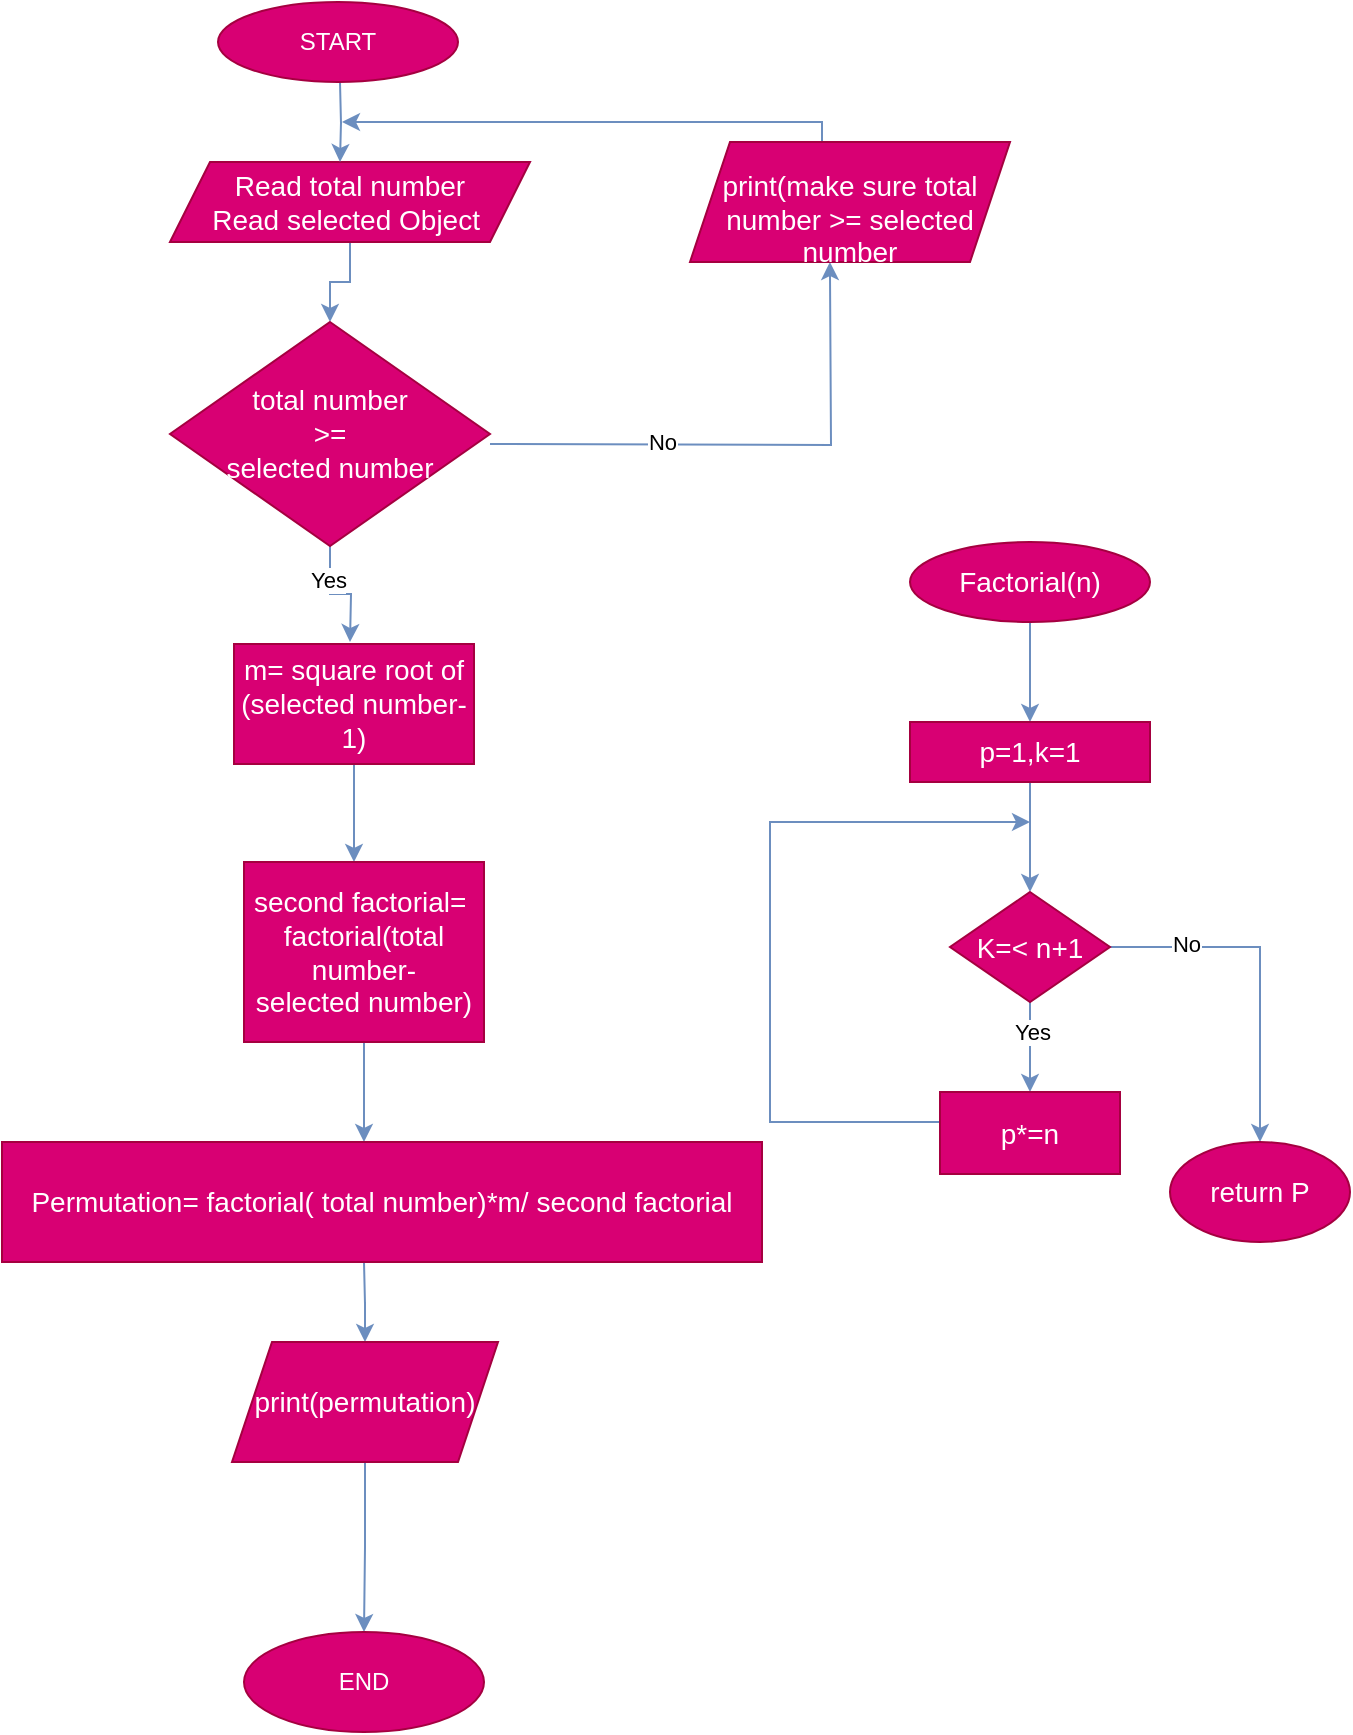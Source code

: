 <mxfile version="24.0.6" type="device">
  <diagram name="Page-1" id="KJRdYgit8JWi-fb1R5aT">
    <mxGraphModel dx="1050" dy="522" grid="1" gridSize="10" guides="1" tooltips="1" connect="1" arrows="1" fold="1" page="1" pageScale="1" pageWidth="850" pageHeight="1100" math="0" shadow="0">
      <root>
        <mxCell id="0" />
        <mxCell id="1" parent="0" />
        <mxCell id="zMsOSPzyPLm8qp2Yo-B3-2" value="" style="edgeStyle=orthogonalEdgeStyle;rounded=0;orthogonalLoop=1;jettySize=auto;html=1;fillColor=#dae8fc;strokeColor=#6c8ebf;" parent="1" source="Z3v4uQsJSfaoiXQgOx_b-1" target="Z3v4uQsJSfaoiXQgOx_b-4" edge="1">
          <mxGeometry relative="1" as="geometry" />
        </mxCell>
        <mxCell id="Z3v4uQsJSfaoiXQgOx_b-1" value="&lt;font style=&quot;font-size: 14px;&quot;&gt;Read total number&lt;/font&gt;&lt;div style=&quot;font-size: 14px;&quot;&gt;&lt;font style=&quot;font-size: 14px;&quot;&gt;Read selected Object&amp;nbsp;&lt;/font&gt;&lt;/div&gt;" style="shape=parallelogram;perimeter=parallelogramPerimeter;whiteSpace=wrap;html=1;fixedSize=1;align=center;fillColor=#d80073;fontColor=#ffffff;strokeColor=#A50040;" parent="1" vertex="1">
          <mxGeometry x="280" y="100" width="180" height="40" as="geometry" />
        </mxCell>
        <mxCell id="zMsOSPzyPLm8qp2Yo-B3-10" style="edgeStyle=orthogonalEdgeStyle;rounded=0;orthogonalLoop=1;jettySize=auto;html=1;entryX=0.583;entryY=0.95;entryDx=0;entryDy=0;entryPerimeter=0;fillColor=#dae8fc;strokeColor=#6c8ebf;" parent="1" edge="1">
          <mxGeometry relative="1" as="geometry">
            <mxPoint x="609.96" y="150" as="targetPoint" />
            <mxPoint x="440" y="241" as="sourcePoint" />
          </mxGeometry>
        </mxCell>
        <mxCell id="zMsOSPzyPLm8qp2Yo-B3-11" value="No" style="edgeLabel;html=1;align=center;verticalAlign=middle;resizable=0;points=[];" parent="zMsOSPzyPLm8qp2Yo-B3-10" vertex="1" connectable="0">
          <mxGeometry x="-0.347" y="2" relative="1" as="geometry">
            <mxPoint as="offset" />
          </mxGeometry>
        </mxCell>
        <mxCell id="zMsOSPzyPLm8qp2Yo-B3-14" style="edgeStyle=orthogonalEdgeStyle;rounded=0;orthogonalLoop=1;jettySize=auto;html=1;exitX=0.5;exitY=1;exitDx=0;exitDy=0;fillColor=#dae8fc;strokeColor=#6c8ebf;" parent="1" source="Z3v4uQsJSfaoiXQgOx_b-4" edge="1">
          <mxGeometry relative="1" as="geometry">
            <mxPoint x="370" y="340" as="targetPoint" />
          </mxGeometry>
        </mxCell>
        <mxCell id="zMsOSPzyPLm8qp2Yo-B3-50" value="Yes" style="edgeLabel;html=1;align=center;verticalAlign=middle;resizable=0;points=[];" parent="zMsOSPzyPLm8qp2Yo-B3-14" vertex="1" connectable="0">
          <mxGeometry x="-0.423" relative="1" as="geometry">
            <mxPoint x="-1" as="offset" />
          </mxGeometry>
        </mxCell>
        <mxCell id="Z3v4uQsJSfaoiXQgOx_b-4" value="&lt;div style=&quot;font-size: 14px;&quot;&gt;&lt;font style=&quot;font-size: 14px;&quot;&gt;total number&lt;/font&gt;&lt;/div&gt;&lt;div style=&quot;font-size: 14px;&quot;&gt;&lt;font style=&quot;font-size: 14px;&quot;&gt;&amp;gt;=&lt;/font&gt;&lt;/div&gt;&lt;div style=&quot;font-size: 14px;&quot;&gt;&lt;font style=&quot;font-size: 14px;&quot;&gt;selected number&lt;/font&gt;&lt;/div&gt;" style="rhombus;whiteSpace=wrap;html=1;align=center;fillColor=#d80073;fontColor=#ffffff;strokeColor=#A50040;" parent="1" vertex="1">
          <mxGeometry x="280" y="180" width="160" height="112" as="geometry" />
        </mxCell>
        <mxCell id="wMWvcQo1reZlgmEU1XPX-5" style="edgeStyle=orthogonalEdgeStyle;rounded=0;orthogonalLoop=1;jettySize=auto;html=1;fillColor=#dae8fc;strokeColor=#6c8ebf;" parent="1" edge="1">
          <mxGeometry relative="1" as="geometry">
            <mxPoint x="365" y="100" as="targetPoint" />
            <mxPoint x="365" y="60" as="sourcePoint" />
          </mxGeometry>
        </mxCell>
        <mxCell id="zMsOSPzyPLm8qp2Yo-B3-13" style="edgeStyle=orthogonalEdgeStyle;rounded=0;orthogonalLoop=1;jettySize=auto;html=1;fillColor=#dae8fc;strokeColor=#6c8ebf;" parent="1" edge="1">
          <mxGeometry relative="1" as="geometry">
            <mxPoint x="366" y="80" as="targetPoint" />
            <mxPoint x="606" y="93" as="sourcePoint" />
            <Array as="points">
              <mxPoint x="606" y="80" />
            </Array>
          </mxGeometry>
        </mxCell>
        <mxCell id="zMsOSPzyPLm8qp2Yo-B3-16" style="edgeStyle=orthogonalEdgeStyle;rounded=0;orthogonalLoop=1;jettySize=auto;html=1;exitX=0.5;exitY=1;exitDx=0;exitDy=0;fillColor=#dae8fc;strokeColor=#6c8ebf;" parent="1" source="zMsOSPzyPLm8qp2Yo-B3-15" edge="1">
          <mxGeometry relative="1" as="geometry">
            <mxPoint x="372" y="450" as="targetPoint" />
          </mxGeometry>
        </mxCell>
        <mxCell id="zMsOSPzyPLm8qp2Yo-B3-15" value="&lt;font style=&quot;font-size: 14px;&quot;&gt;m= square root of&lt;/font&gt;&lt;div style=&quot;font-size: 14px;&quot;&gt;&lt;font style=&quot;font-size: 14px;&quot;&gt;(selected number-1)&lt;/font&gt;&lt;/div&gt;" style="rounded=0;whiteSpace=wrap;html=1;fillColor=#d80073;fontColor=#ffffff;strokeColor=#A50040;" parent="1" vertex="1">
          <mxGeometry x="312" y="341" width="120" height="60" as="geometry" />
        </mxCell>
        <mxCell id="zMsOSPzyPLm8qp2Yo-B3-18" value="&lt;font style=&quot;font-size: 14px;&quot;&gt;&lt;br&gt;print(make sure total&lt;/font&gt;&lt;div style=&quot;font-size: 14px;&quot;&gt;&lt;font style=&quot;font-size: 14px;&quot;&gt;number &amp;gt;= selected&lt;/font&gt;&lt;/div&gt;&lt;div style=&quot;font-size: 14px;&quot;&gt;&lt;font style=&quot;font-size: 14px;&quot;&gt;number&lt;/font&gt;&lt;/div&gt;" style="shape=parallelogram;perimeter=parallelogramPerimeter;whiteSpace=wrap;html=1;fixedSize=1;fillColor=#d80073;fontColor=#ffffff;strokeColor=#A50040;" parent="1" vertex="1">
          <mxGeometry x="540" y="90" width="160" height="60" as="geometry" />
        </mxCell>
        <mxCell id="zMsOSPzyPLm8qp2Yo-B3-20" style="edgeStyle=orthogonalEdgeStyle;rounded=0;orthogonalLoop=1;jettySize=auto;html=1;exitX=0.5;exitY=1;exitDx=0;exitDy=0;fillColor=#dae8fc;strokeColor=#6c8ebf;" parent="1" source="zMsOSPzyPLm8qp2Yo-B3-19" edge="1">
          <mxGeometry relative="1" as="geometry">
            <mxPoint x="377" y="590" as="targetPoint" />
          </mxGeometry>
        </mxCell>
        <mxCell id="zMsOSPzyPLm8qp2Yo-B3-19" value="&lt;font style=&quot;font-size: 14px;&quot;&gt;second factorial=&amp;nbsp;&lt;/font&gt;&lt;div style=&quot;font-size: 14px;&quot;&gt;&lt;font style=&quot;font-size: 14px;&quot;&gt;factorial(total number-&lt;/font&gt;&lt;/div&gt;&lt;div style=&quot;font-size: 14px;&quot;&gt;&lt;font style=&quot;font-size: 14px;&quot;&gt;selected number)&lt;/font&gt;&lt;/div&gt;" style="rounded=0;whiteSpace=wrap;html=1;fillColor=#d80073;fontColor=#ffffff;strokeColor=#A50040;" parent="1" vertex="1">
          <mxGeometry x="317" y="450" width="120" height="90" as="geometry" />
        </mxCell>
        <mxCell id="zMsOSPzyPLm8qp2Yo-B3-23" style="edgeStyle=orthogonalEdgeStyle;rounded=0;orthogonalLoop=1;jettySize=auto;html=1;exitX=0.5;exitY=1;exitDx=0;exitDy=0;fillColor=#dae8fc;strokeColor=#6c8ebf;" parent="1" target="zMsOSPzyPLm8qp2Yo-B3-24" edge="1">
          <mxGeometry relative="1" as="geometry">
            <mxPoint x="377" y="720" as="targetPoint" />
            <mxPoint x="377" y="650" as="sourcePoint" />
          </mxGeometry>
        </mxCell>
        <mxCell id="zMsOSPzyPLm8qp2Yo-B3-21" value="&lt;font style=&quot;font-size: 14px;&quot;&gt;Permutation= factorial( total number)*m/ second factorial&lt;/font&gt;" style="rounded=0;whiteSpace=wrap;html=1;fillColor=#d80073;fontColor=#ffffff;strokeColor=#A50040;" parent="1" vertex="1">
          <mxGeometry x="196" y="590" width="380" height="60" as="geometry" />
        </mxCell>
        <mxCell id="zMsOSPzyPLm8qp2Yo-B3-26" style="edgeStyle=orthogonalEdgeStyle;rounded=0;orthogonalLoop=1;jettySize=auto;html=1;exitX=0.5;exitY=1;exitDx=0;exitDy=0;entryX=0.5;entryY=0;entryDx=0;entryDy=0;fillColor=#dae8fc;strokeColor=#6c8ebf;" parent="1" source="zMsOSPzyPLm8qp2Yo-B3-24" target="zMsOSPzyPLm8qp2Yo-B3-25" edge="1">
          <mxGeometry relative="1" as="geometry" />
        </mxCell>
        <mxCell id="zMsOSPzyPLm8qp2Yo-B3-24" value="&lt;font style=&quot;font-size: 14px;&quot;&gt;print(permutation)&lt;/font&gt;" style="shape=parallelogram;perimeter=parallelogramPerimeter;whiteSpace=wrap;html=1;fixedSize=1;fillColor=#d80073;fontColor=#ffffff;strokeColor=#A50040;" parent="1" vertex="1">
          <mxGeometry x="311" y="690" width="133" height="60" as="geometry" />
        </mxCell>
        <mxCell id="zMsOSPzyPLm8qp2Yo-B3-25" value="END" style="ellipse;whiteSpace=wrap;html=1;fillColor=#d80073;fontColor=#ffffff;strokeColor=#A50040;" parent="1" vertex="1">
          <mxGeometry x="317" y="835" width="120" height="50" as="geometry" />
        </mxCell>
        <mxCell id="zMsOSPzyPLm8qp2Yo-B3-27" value="START" style="ellipse;whiteSpace=wrap;html=1;fillColor=#d80073;fontColor=#ffffff;strokeColor=#A50040;" parent="1" vertex="1">
          <mxGeometry x="304" y="20" width="120" height="40" as="geometry" />
        </mxCell>
        <mxCell id="zMsOSPzyPLm8qp2Yo-B3-30" value="" style="edgeStyle=orthogonalEdgeStyle;rounded=0;orthogonalLoop=1;jettySize=auto;html=1;fillColor=#dae8fc;strokeColor=#6c8ebf;" parent="1" source="zMsOSPzyPLm8qp2Yo-B3-28" target="zMsOSPzyPLm8qp2Yo-B3-29" edge="1">
          <mxGeometry relative="1" as="geometry" />
        </mxCell>
        <mxCell id="zMsOSPzyPLm8qp2Yo-B3-28" value="&lt;font style=&quot;font-size: 14px;&quot;&gt;Factorial(n)&lt;/font&gt;" style="ellipse;whiteSpace=wrap;html=1;fillColor=#d80073;fontColor=#ffffff;strokeColor=#A50040;" parent="1" vertex="1">
          <mxGeometry x="650" y="290" width="120" height="40" as="geometry" />
        </mxCell>
        <mxCell id="zMsOSPzyPLm8qp2Yo-B3-34" value="" style="edgeStyle=orthogonalEdgeStyle;rounded=0;orthogonalLoop=1;jettySize=auto;html=1;fillColor=#dae8fc;strokeColor=#6c8ebf;" parent="1" source="zMsOSPzyPLm8qp2Yo-B3-29" target="zMsOSPzyPLm8qp2Yo-B3-33" edge="1">
          <mxGeometry relative="1" as="geometry" />
        </mxCell>
        <mxCell id="zMsOSPzyPLm8qp2Yo-B3-29" value="&lt;font style=&quot;font-size: 14px;&quot;&gt;p=1,k=1&lt;/font&gt;" style="whiteSpace=wrap;html=1;fillColor=#d80073;fontColor=#ffffff;strokeColor=#A50040;" parent="1" vertex="1">
          <mxGeometry x="650" y="380" width="120" height="30" as="geometry" />
        </mxCell>
        <mxCell id="zMsOSPzyPLm8qp2Yo-B3-39" style="edgeStyle=orthogonalEdgeStyle;rounded=0;orthogonalLoop=1;jettySize=auto;html=1;exitX=0.5;exitY=1;exitDx=0;exitDy=0;fillColor=#dae8fc;strokeColor=#6c8ebf;" parent="1" source="zMsOSPzyPLm8qp2Yo-B3-33" target="zMsOSPzyPLm8qp2Yo-B3-40" edge="1">
          <mxGeometry relative="1" as="geometry">
            <mxPoint x="710" y="560" as="targetPoint" />
          </mxGeometry>
        </mxCell>
        <mxCell id="zMsOSPzyPLm8qp2Yo-B3-41" value="Yes" style="edgeLabel;html=1;align=center;verticalAlign=middle;resizable=0;points=[];" parent="zMsOSPzyPLm8qp2Yo-B3-39" vertex="1" connectable="0">
          <mxGeometry x="-0.35" y="1" relative="1" as="geometry">
            <mxPoint as="offset" />
          </mxGeometry>
        </mxCell>
        <mxCell id="zMsOSPzyPLm8qp2Yo-B3-47" style="edgeStyle=orthogonalEdgeStyle;rounded=0;orthogonalLoop=1;jettySize=auto;html=1;exitX=1;exitY=0.5;exitDx=0;exitDy=0;fillColor=#dae8fc;strokeColor=#6c8ebf;" parent="1" source="zMsOSPzyPLm8qp2Yo-B3-33" target="zMsOSPzyPLm8qp2Yo-B3-48" edge="1">
          <mxGeometry relative="1" as="geometry">
            <mxPoint x="810" y="630" as="targetPoint" />
          </mxGeometry>
        </mxCell>
        <mxCell id="zMsOSPzyPLm8qp2Yo-B3-53" value="No" style="edgeLabel;html=1;align=center;verticalAlign=middle;resizable=0;points=[];" parent="zMsOSPzyPLm8qp2Yo-B3-47" vertex="1" connectable="0">
          <mxGeometry x="-0.557" y="3" relative="1" as="geometry">
            <mxPoint y="1" as="offset" />
          </mxGeometry>
        </mxCell>
        <mxCell id="zMsOSPzyPLm8qp2Yo-B3-33" value="&lt;font style=&quot;font-size: 14px;&quot;&gt;K=&amp;lt; n+1&lt;/font&gt;" style="rhombus;whiteSpace=wrap;html=1;fillColor=#d80073;fontColor=#ffffff;strokeColor=#A50040;" parent="1" vertex="1">
          <mxGeometry x="670" y="465" width="80" height="55" as="geometry" />
        </mxCell>
        <mxCell id="zMsOSPzyPLm8qp2Yo-B3-44" style="edgeStyle=orthogonalEdgeStyle;rounded=0;orthogonalLoop=1;jettySize=auto;html=1;fillColor=#dae8fc;strokeColor=#6c8ebf;" parent="1" edge="1">
          <mxGeometry relative="1" as="geometry">
            <mxPoint x="710" y="430" as="targetPoint" />
            <mxPoint x="666" y="580" as="sourcePoint" />
            <Array as="points">
              <mxPoint x="580" y="580" />
              <mxPoint x="580" y="430" />
            </Array>
          </mxGeometry>
        </mxCell>
        <mxCell id="zMsOSPzyPLm8qp2Yo-B3-40" value="&lt;font style=&quot;font-size: 14px;&quot;&gt;p*=n&lt;/font&gt;" style="rounded=0;whiteSpace=wrap;html=1;fillColor=#d80073;fontColor=#ffffff;strokeColor=#A50040;" parent="1" vertex="1">
          <mxGeometry x="665" y="565" width="90" height="41" as="geometry" />
        </mxCell>
        <mxCell id="zMsOSPzyPLm8qp2Yo-B3-48" value="&lt;font style=&quot;font-size: 14px;&quot;&gt;return P&lt;/font&gt;" style="ellipse;whiteSpace=wrap;html=1;fillColor=#d80073;fontColor=#ffffff;strokeColor=#A50040;" parent="1" vertex="1">
          <mxGeometry x="780" y="590" width="90" height="50" as="geometry" />
        </mxCell>
      </root>
    </mxGraphModel>
  </diagram>
</mxfile>
